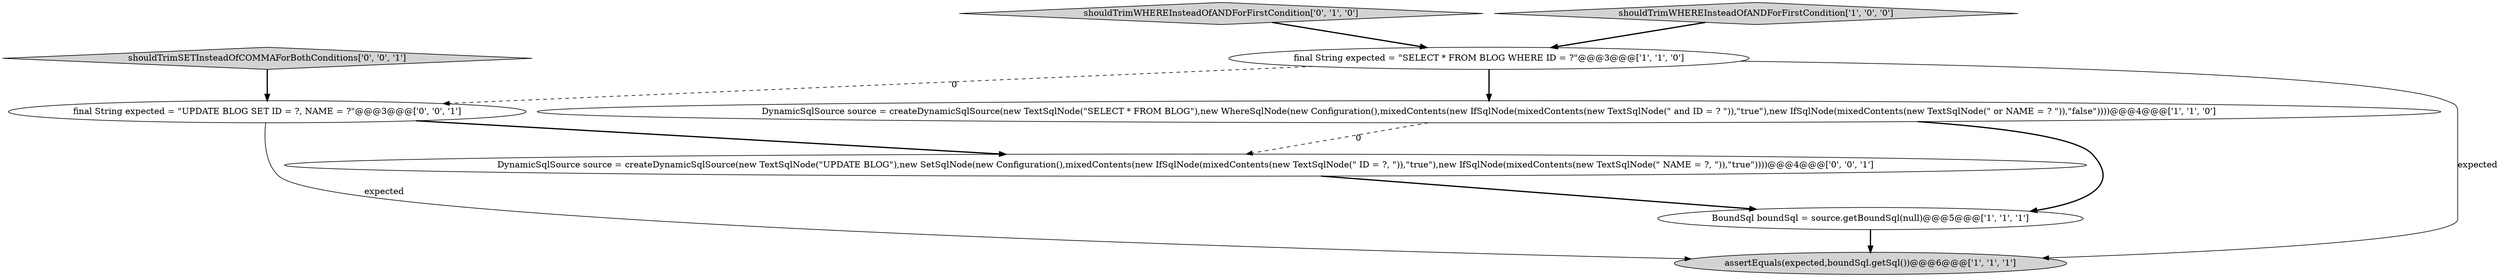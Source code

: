 digraph {
2 [style = filled, label = "DynamicSqlSource source = createDynamicSqlSource(new TextSqlNode(\"SELECT * FROM BLOG\"),new WhereSqlNode(new Configuration(),mixedContents(new IfSqlNode(mixedContents(new TextSqlNode(\" and ID = ? \")),\"true\"),new IfSqlNode(mixedContents(new TextSqlNode(\" or NAME = ? \")),\"false\"))))@@@4@@@['1', '1', '0']", fillcolor = white, shape = ellipse image = "AAA0AAABBB1BBB"];
7 [style = filled, label = "final String expected = \"UPDATE BLOG SET ID = ?, NAME = ?\"@@@3@@@['0', '0', '1']", fillcolor = white, shape = ellipse image = "AAA0AAABBB3BBB"];
4 [style = filled, label = "assertEquals(expected,boundSql.getSql())@@@6@@@['1', '1', '1']", fillcolor = lightgray, shape = ellipse image = "AAA0AAABBB1BBB"];
8 [style = filled, label = "DynamicSqlSource source = createDynamicSqlSource(new TextSqlNode(\"UPDATE BLOG\"),new SetSqlNode(new Configuration(),mixedContents(new IfSqlNode(mixedContents(new TextSqlNode(\" ID = ?, \")),\"true\"),new IfSqlNode(mixedContents(new TextSqlNode(\" NAME = ?, \")),\"true\"))))@@@4@@@['0', '0', '1']", fillcolor = white, shape = ellipse image = "AAA0AAABBB3BBB"];
3 [style = filled, label = "BoundSql boundSql = source.getBoundSql(null)@@@5@@@['1', '1', '1']", fillcolor = white, shape = ellipse image = "AAA0AAABBB1BBB"];
6 [style = filled, label = "shouldTrimSETInsteadOfCOMMAForBothConditions['0', '0', '1']", fillcolor = lightgray, shape = diamond image = "AAA0AAABBB3BBB"];
5 [style = filled, label = "shouldTrimWHEREInsteadOfANDForFirstCondition['0', '1', '0']", fillcolor = lightgray, shape = diamond image = "AAA0AAABBB2BBB"];
0 [style = filled, label = "final String expected = \"SELECT * FROM BLOG WHERE ID = ?\"@@@3@@@['1', '1', '0']", fillcolor = white, shape = ellipse image = "AAA0AAABBB1BBB"];
1 [style = filled, label = "shouldTrimWHEREInsteadOfANDForFirstCondition['1', '0', '0']", fillcolor = lightgray, shape = diamond image = "AAA0AAABBB1BBB"];
1->0 [style = bold, label=""];
6->7 [style = bold, label=""];
5->0 [style = bold, label=""];
7->4 [style = solid, label="expected"];
7->8 [style = bold, label=""];
0->7 [style = dashed, label="0"];
2->8 [style = dashed, label="0"];
3->4 [style = bold, label=""];
0->4 [style = solid, label="expected"];
2->3 [style = bold, label=""];
0->2 [style = bold, label=""];
8->3 [style = bold, label=""];
}
